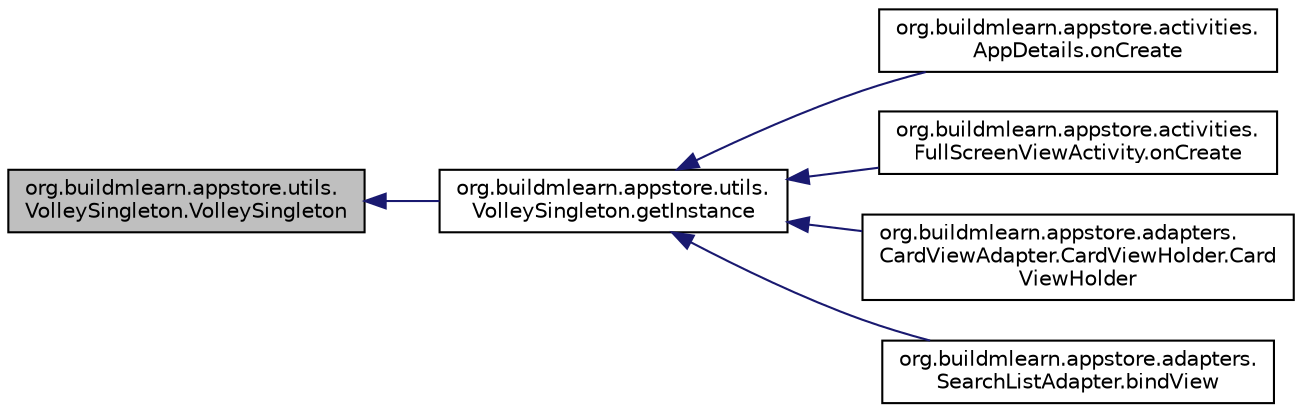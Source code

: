 digraph "org.buildmlearn.appstore.utils.VolleySingleton.VolleySingleton"
{
 // INTERACTIVE_SVG=YES
  bgcolor="transparent";
  edge [fontname="Helvetica",fontsize="10",labelfontname="Helvetica",labelfontsize="10"];
  node [fontname="Helvetica",fontsize="10",shape=record];
  rankdir="LR";
  Node1 [label="org.buildmlearn.appstore.utils.\lVolleySingleton.VolleySingleton",height=0.2,width=0.4,color="black", fillcolor="grey75", style="filled", fontcolor="black"];
  Node1 -> Node2 [dir="back",color="midnightblue",fontsize="10",style="solid",fontname="Helvetica"];
  Node2 [label="org.buildmlearn.appstore.utils.\lVolleySingleton.getInstance",height=0.2,width=0.4,color="black",URL="$dc/d8d/classorg_1_1buildmlearn_1_1appstore_1_1utils_1_1_volley_singleton.html#a0ae2f754208733f98580d31801f723c6",tooltip="Gets the instance of the Volley. "];
  Node2 -> Node3 [dir="back",color="midnightblue",fontsize="10",style="solid",fontname="Helvetica"];
  Node3 [label="org.buildmlearn.appstore.activities.\lAppDetails.onCreate",height=0.2,width=0.4,color="black",URL="$dd/d52/classorg_1_1buildmlearn_1_1appstore_1_1activities_1_1_app_details.html#a5496a1ae07afc43ae065d908ceea260b",tooltip="The method is executed first when the activity is created. "];
  Node2 -> Node4 [dir="back",color="midnightblue",fontsize="10",style="solid",fontname="Helvetica"];
  Node4 [label="org.buildmlearn.appstore.activities.\lFullScreenViewActivity.onCreate",height=0.2,width=0.4,color="black",URL="$d7/d07/classorg_1_1buildmlearn_1_1appstore_1_1activities_1_1_full_screen_view_activity.html#ab634b24b8cfee4d1feb01426e9f8325b",tooltip="The method is executed first when the activity is created. "];
  Node2 -> Node5 [dir="back",color="midnightblue",fontsize="10",style="solid",fontname="Helvetica"];
  Node5 [label="org.buildmlearn.appstore.adapters.\lCardViewAdapter.CardViewHolder.Card\lViewHolder",height=0.2,width=0.4,color="black",URL="$df/da8/classorg_1_1buildmlearn_1_1appstore_1_1adapters_1_1_card_view_adapter_1_1_card_view_holder.html#acc7b8394cad57217471bcaac46d87104"];
  Node2 -> Node6 [dir="back",color="midnightblue",fontsize="10",style="solid",fontname="Helvetica"];
  Node6 [label="org.buildmlearn.appstore.adapters.\lSearchListAdapter.bindView",height=0.2,width=0.4,color="black",URL="$dd/df9/classorg_1_1buildmlearn_1_1appstore_1_1adapters_1_1_search_list_adapter.html#a91dabedaae628786d4ca4d4c1bc98696",tooltip="Binds the content ot different views. "];
}
